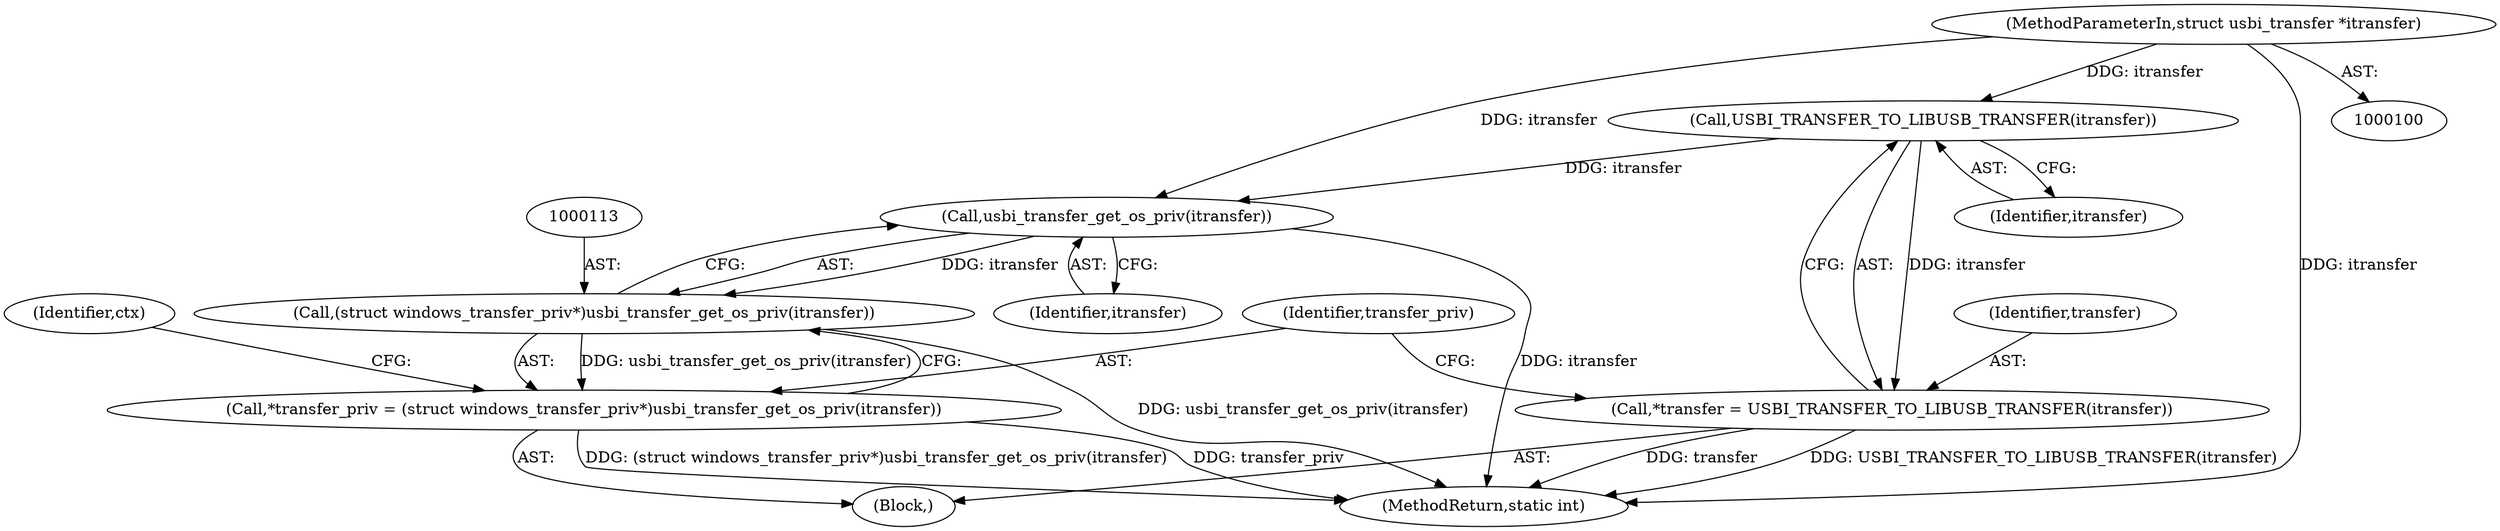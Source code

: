 digraph "1_Chrome_ac149a8d4371c0e01e0934fdd57b09e86f96b5b9_24@pointer" {
"1000102" [label="(MethodParameterIn,struct usbi_transfer *itransfer)"];
"1000107" [label="(Call,USBI_TRANSFER_TO_LIBUSB_TRANSFER(itransfer))"];
"1000105" [label="(Call,*transfer = USBI_TRANSFER_TO_LIBUSB_TRANSFER(itransfer))"];
"1000114" [label="(Call,usbi_transfer_get_os_priv(itransfer))"];
"1000112" [label="(Call,(struct windows_transfer_priv*)usbi_transfer_get_os_priv(itransfer))"];
"1000110" [label="(Call,*transfer_priv = (struct windows_transfer_priv*)usbi_transfer_get_os_priv(itransfer))"];
"1000108" [label="(Identifier,itransfer)"];
"1000118" [label="(Identifier,ctx)"];
"1000115" [label="(Identifier,itransfer)"];
"1000103" [label="(Block,)"];
"1000114" [label="(Call,usbi_transfer_get_os_priv(itransfer))"];
"1000105" [label="(Call,*transfer = USBI_TRANSFER_TO_LIBUSB_TRANSFER(itransfer))"];
"1000112" [label="(Call,(struct windows_transfer_priv*)usbi_transfer_get_os_priv(itransfer))"];
"1000110" [label="(Call,*transfer_priv = (struct windows_transfer_priv*)usbi_transfer_get_os_priv(itransfer))"];
"1000102" [label="(MethodParameterIn,struct usbi_transfer *itransfer)"];
"1000106" [label="(Identifier,transfer)"];
"1000111" [label="(Identifier,transfer_priv)"];
"1000107" [label="(Call,USBI_TRANSFER_TO_LIBUSB_TRANSFER(itransfer))"];
"1000463" [label="(MethodReturn,static int)"];
"1000102" -> "1000100"  [label="AST: "];
"1000102" -> "1000463"  [label="DDG: itransfer"];
"1000102" -> "1000107"  [label="DDG: itransfer"];
"1000102" -> "1000114"  [label="DDG: itransfer"];
"1000107" -> "1000105"  [label="AST: "];
"1000107" -> "1000108"  [label="CFG: "];
"1000108" -> "1000107"  [label="AST: "];
"1000105" -> "1000107"  [label="CFG: "];
"1000107" -> "1000105"  [label="DDG: itransfer"];
"1000107" -> "1000114"  [label="DDG: itransfer"];
"1000105" -> "1000103"  [label="AST: "];
"1000106" -> "1000105"  [label="AST: "];
"1000111" -> "1000105"  [label="CFG: "];
"1000105" -> "1000463"  [label="DDG: USBI_TRANSFER_TO_LIBUSB_TRANSFER(itransfer)"];
"1000105" -> "1000463"  [label="DDG: transfer"];
"1000114" -> "1000112"  [label="AST: "];
"1000114" -> "1000115"  [label="CFG: "];
"1000115" -> "1000114"  [label="AST: "];
"1000112" -> "1000114"  [label="CFG: "];
"1000114" -> "1000463"  [label="DDG: itransfer"];
"1000114" -> "1000112"  [label="DDG: itransfer"];
"1000112" -> "1000110"  [label="AST: "];
"1000113" -> "1000112"  [label="AST: "];
"1000110" -> "1000112"  [label="CFG: "];
"1000112" -> "1000463"  [label="DDG: usbi_transfer_get_os_priv(itransfer)"];
"1000112" -> "1000110"  [label="DDG: usbi_transfer_get_os_priv(itransfer)"];
"1000110" -> "1000103"  [label="AST: "];
"1000111" -> "1000110"  [label="AST: "];
"1000118" -> "1000110"  [label="CFG: "];
"1000110" -> "1000463"  [label="DDG: (struct windows_transfer_priv*)usbi_transfer_get_os_priv(itransfer)"];
"1000110" -> "1000463"  [label="DDG: transfer_priv"];
}
